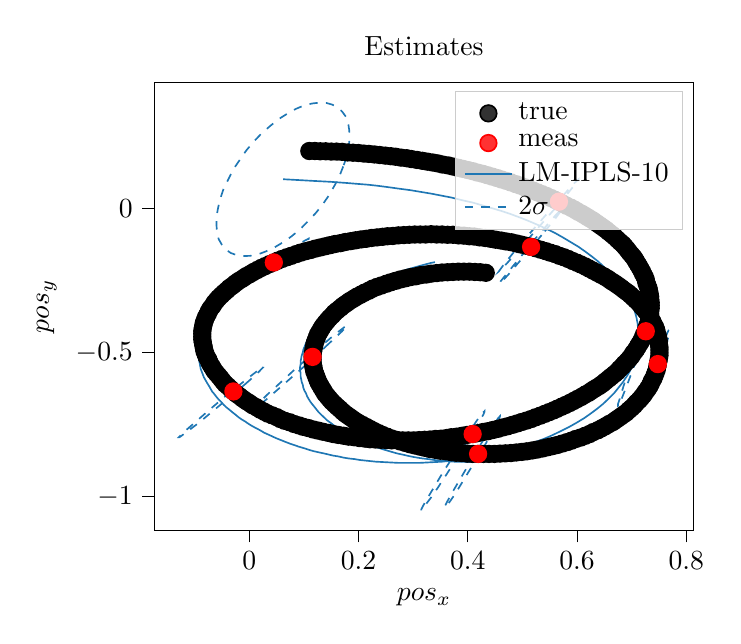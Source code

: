 % This file was created by tikzplotlib v0.9.8.
\begin{tikzpicture}

\definecolor{color0}{rgb}{0.122,0.467,0.706}

\begin{axis}[
legend cell align={left},
legend style={fill opacity=0.8, draw opacity=1, text opacity=1, draw=white!80!black},
tick align=outside,
tick pos=left,
title={Estimates},
x grid style={white!69.02!black},
xlabel={\(\displaystyle pos_x\)},
xmin=-0.174, xmax=0.814,
xtick style={color=black},
y grid style={white!69.02!black},
ylabel={\(\displaystyle pos_y\)},
ymin=-1.118, ymax=0.439,
ytick style={color=black}
]
\addplot [semithick, black, mark=*, mark size=3, mark options={solid}, only marks]
table {%
0.11 0.2
0.12 0.2
0.13 0.199
0.14 0.199
0.15 0.198
0.16 0.198
0.17 0.197
0.18 0.195
0.19 0.194
0.2 0.193
0.21 0.191
0.219 0.19
0.229 0.188
0.239 0.186
0.249 0.184
0.259 0.182
0.268 0.18
0.278 0.177
0.288 0.175
0.297 0.172
0.307 0.169
0.317 0.166
0.326 0.163
0.336 0.16
0.345 0.157
0.354 0.153
0.364 0.15
0.373 0.146
0.382 0.142
0.391 0.138
0.4 0.134
0.409 0.13
0.418 0.125
0.427 0.121
0.436 0.116
0.445 0.111
0.454 0.106
0.462 0.101
0.471 0.096
0.479 0.091
0.488 0.085
0.496 0.08
0.504 0.074
0.512 0.068
0.52 0.062
0.528 0.056
0.536 0.05
0.544 0.044
0.552 0.037
0.559 0.031
0.567 0.024
0.574 0.017
0.581 0.01
0.589 0.003
0.596 -0.004
0.602 -0.011
0.609 -0.018
0.616 -0.026
0.622 -0.033
0.629 -0.041
0.635 -0.049
0.641 -0.057
0.647 -0.065
0.653 -0.073
0.658 -0.081
0.664 -0.09
0.669 -0.098
0.674 -0.107
0.679 -0.116
0.684 -0.124
0.688 -0.133
0.692 -0.142
0.696 -0.152
0.7 -0.161
0.704 -0.17
0.707 -0.179
0.71 -0.189
0.713 -0.198
0.716 -0.208
0.719 -0.218
0.721 -0.227
0.724 -0.237
0.726 -0.247
0.727 -0.257
0.729 -0.267
0.731 -0.277
0.732 -0.286
0.733 -0.296
0.734 -0.306
0.734 -0.316
0.735 -0.326
0.735 -0.336
0.735 -0.346
0.734 -0.356
0.734 -0.366
0.733 -0.376
0.732 -0.386
0.731 -0.396
0.729 -0.406
0.727 -0.416
0.726 -0.426
0.723 -0.436
0.721 -0.445
0.719 -0.455
0.716 -0.465
0.713 -0.474
0.71 -0.484
0.707 -0.493
0.703 -0.502
0.7 -0.512
0.696 -0.521
0.692 -0.53
0.687 -0.539
0.683 -0.548
0.678 -0.557
0.674 -0.566
0.669 -0.574
0.663 -0.583
0.658 -0.591
0.652 -0.6
0.647 -0.608
0.641 -0.616
0.634 -0.624
0.628 -0.631
0.622 -0.639
0.615 -0.646
0.608 -0.654
0.601 -0.661
0.594 -0.668
0.587 -0.675
0.579 -0.682
0.572 -0.688
0.564 -0.695
0.557 -0.701
0.549 -0.707
0.541 -0.713
0.533 -0.719
0.524 -0.725
0.516 -0.731
0.508 -0.736
0.499 -0.741
0.491 -0.746
0.482 -0.751
0.473 -0.756
0.464 -0.76
0.455 -0.765
0.446 -0.769
0.437 -0.773
0.428 -0.776
0.418 -0.78
0.409 -0.783
0.399 -0.786
0.39 -0.789
0.38 -0.792
0.37 -0.794
0.361 -0.797
0.351 -0.799
0.341 -0.8
0.331 -0.802
0.321 -0.803
0.311 -0.804
0.301 -0.805
0.291 -0.805
0.281 -0.805
0.271 -0.805
0.261 -0.805
0.251 -0.804
0.241 -0.803
0.231 -0.802
0.221 -0.801
0.212 -0.799
0.202 -0.797
0.192 -0.794
0.182 -0.792
0.173 -0.789
0.163 -0.786
0.154 -0.783
0.145 -0.779
0.135 -0.775
0.126 -0.771
0.117 -0.767
0.108 -0.762
0.099 -0.758
0.091 -0.753
0.082 -0.748
0.074 -0.742
0.065 -0.737
0.057 -0.731
0.05 -0.724
0.042 -0.718
0.034 -0.712
0.027 -0.705
0.02 -0.698
0.013 -0.69
0.006 -0.683
-0.0 -0.675
-0.006 -0.668
-0.012 -0.66
-0.018 -0.651
-0.024 -0.643
-0.029 -0.635
-0.034 -0.626
-0.039 -0.617
-0.044 -0.609
-0.048 -0.6
-0.052 -0.59
-0.056 -0.581
-0.06 -0.572
-0.064 -0.563
-0.067 -0.553
-0.07 -0.544
-0.073 -0.534
-0.075 -0.524
-0.078 -0.515
-0.08 -0.505
-0.082 -0.495
-0.083 -0.485
-0.084 -0.475
-0.085 -0.465
-0.086 -0.455
-0.086 -0.445
-0.086 -0.435
-0.086 -0.425
-0.085 -0.415
-0.084 -0.405
-0.083 -0.396
-0.081 -0.386
-0.079 -0.376
-0.076 -0.366
-0.074 -0.357
-0.071 -0.347
-0.067 -0.338
-0.064 -0.328
-0.06 -0.319
-0.056 -0.31
-0.051 -0.301
-0.046 -0.292
-0.041 -0.284
-0.036 -0.275
-0.03 -0.267
-0.025 -0.259
-0.019 -0.251
-0.012 -0.243
-0.006 -0.235
0.001 -0.228
0.008 -0.22
0.015 -0.213
0.022 -0.206
0.029 -0.2
0.037 -0.193
0.045 -0.187
0.052 -0.181
0.06 -0.175
0.069 -0.169
0.077 -0.164
0.086 -0.158
0.094 -0.153
0.103 -0.148
0.112 -0.144
0.121 -0.139
0.13 -0.135
0.139 -0.131
0.148 -0.127
0.157 -0.123
0.167 -0.12
0.176 -0.116
0.186 -0.113
0.195 -0.11
0.205 -0.107
0.214 -0.105
0.224 -0.102
0.234 -0.1
0.244 -0.098
0.253 -0.096
0.263 -0.095
0.273 -0.093
0.283 -0.092
0.293 -0.091
0.303 -0.09
0.313 -0.09
0.323 -0.09
0.333 -0.089
0.343 -0.09
0.353 -0.09
0.363 -0.091
0.373 -0.091
0.383 -0.093
0.393 -0.094
0.403 -0.096
0.412 -0.097
0.422 -0.1
0.432 -0.102
0.442 -0.105
0.451 -0.108
0.461 -0.111
0.47 -0.114
0.48 -0.117
0.489 -0.121
0.498 -0.125
0.507 -0.129
0.516 -0.133
0.525 -0.138
0.534 -0.143
0.543 -0.148
0.551 -0.153
0.56 -0.158
0.568 -0.164
0.576 -0.169
0.584 -0.175
0.592 -0.182
0.6 -0.188
0.607 -0.194
0.615 -0.201
0.622 -0.208
0.629 -0.215
0.636 -0.222
0.643 -0.229
0.65 -0.236
0.657 -0.244
0.663 -0.252
0.669 -0.259
0.675 -0.267
0.681 -0.275
0.687 -0.284
0.693 -0.292
0.698 -0.3
0.703 -0.309
0.708 -0.318
0.713 -0.327
0.717 -0.336
0.721 -0.345
0.725 -0.354
0.729 -0.363
0.732 -0.373
0.735 -0.382
0.738 -0.392
0.74 -0.401
0.743 -0.411
0.745 -0.421
0.746 -0.431
0.748 -0.441
0.749 -0.451
0.75 -0.461
0.75 -0.471
0.751 -0.481
0.751 -0.491
0.751 -0.501
0.751 -0.511
0.75 -0.521
0.749 -0.531
0.748 -0.54
0.747 -0.55
0.746 -0.56
0.744 -0.57
0.742 -0.58
0.74 -0.59
0.737 -0.599
0.735 -0.609
0.732 -0.619
0.729 -0.628
0.725 -0.638
0.722 -0.647
0.718 -0.656
0.714 -0.665
0.709 -0.674
0.705 -0.683
0.7 -0.692
0.695 -0.7
0.69 -0.709
0.684 -0.717
0.678 -0.725
0.672 -0.733
0.666 -0.741
0.659 -0.748
0.652 -0.756
0.645 -0.763
0.638 -0.77
0.63 -0.776
0.623 -0.783
0.615 -0.789
0.607 -0.795
0.598 -0.8
0.59 -0.806
0.582 -0.811
0.573 -0.816
0.564 -0.821
0.555 -0.825
0.546 -0.829
0.537 -0.833
0.527 -0.837
0.518 -0.84
0.508 -0.843
0.499 -0.845
0.489 -0.847
0.479 -0.849
0.469 -0.85
0.459 -0.851
0.449 -0.852
0.439 -0.852
0.429 -0.852
0.419 -0.852
0.409 -0.852
0.399 -0.851
0.389 -0.849
0.379 -0.848
0.37 -0.846
0.36 -0.843
0.35 -0.841
0.341 -0.838
0.331 -0.835
0.322 -0.831
0.313 -0.827
0.304 -0.823
0.295 -0.819
0.286 -0.814
0.277 -0.809
0.269 -0.803
0.26 -0.798
0.252 -0.792
0.244 -0.786
0.237 -0.78
0.229 -0.773
0.222 -0.766
0.215 -0.759
0.208 -0.752
0.201 -0.745
0.194 -0.737
0.188 -0.729
0.182 -0.721
0.176 -0.713
0.171 -0.705
0.166 -0.696
0.161 -0.688
0.156 -0.679
0.151 -0.67
0.147 -0.661
0.143 -0.652
0.139 -0.643
0.136 -0.633
0.133 -0.624
0.13 -0.614
0.127 -0.604
0.125 -0.595
0.123 -0.585
0.121 -0.575
0.119 -0.565
0.118 -0.555
0.117 -0.545
0.116 -0.535
0.116 -0.525
0.116 -0.515
0.116 -0.505
0.117 -0.495
0.118 -0.485
0.119 -0.475
0.12 -0.466
0.122 -0.456
0.124 -0.446
0.126 -0.436
0.129 -0.427
0.132 -0.417
0.135 -0.408
0.139 -0.398
0.143 -0.389
0.147 -0.38
0.152 -0.371
0.156 -0.362
0.161 -0.354
0.167 -0.345
0.172 -0.337
0.178 -0.329
0.184 -0.321
0.191 -0.313
0.197 -0.306
0.204 -0.299
0.211 -0.292
0.219 -0.285
0.226 -0.278
0.234 -0.272
0.242 -0.267
0.251 -0.261
0.259 -0.256
0.268 -0.251
0.277 -0.246
0.286 -0.242
0.295 -0.238
0.305 -0.235
0.314 -0.231
0.324 -0.229
0.333 -0.226
0.343 -0.224
0.353 -0.222
0.363 -0.221
0.373 -0.22
0.383 -0.219
0.393 -0.219
0.403 -0.219
0.413 -0.22
0.423 -0.221
0.433 -0.223
};
\addlegendentry{true}
\addplot [semithick, red, mark=*, mark size=3, mark options={solid}, only marks]
table {%
0.116 -0.515
0.726 -0.426
-0.029 -0.635
0.516 -0.133
0.419 -0.852
0.567 0.024
0.409 -0.783
0.045 -0.187
0.748 -0.54
};
\addlegendentry{meas}
\addplot [semithick, color0]
table {%
0.062 0.102
0.091 0.099
0.119 0.096
0.149 0.093
0.178 0.089
0.197 0.086
0.217 0.083
0.236 0.079
0.256 0.074
0.275 0.069
0.295 0.064
0.314 0.058
0.333 0.052
0.352 0.045
0.371 0.038
0.39 0.029
0.409 0.021
0.427 0.011
0.445 0.001
0.463 -0.009
0.48 -0.02
0.497 -0.032
0.514 -0.045
0.53 -0.058
0.546 -0.072
0.561 -0.086
0.575 -0.101
0.589 -0.117
0.603 -0.133
0.615 -0.149
0.627 -0.166
0.639 -0.184
0.649 -0.202
0.659 -0.22
0.668 -0.239
0.677 -0.258
0.684 -0.278
0.691 -0.297
0.697 -0.318
0.702 -0.338
0.706 -0.358
0.709 -0.379
0.711 -0.399
0.712 -0.42
0.713 -0.441
0.713 -0.461
0.711 -0.482
0.709 -0.503
0.706 -0.523
0.702 -0.544
0.697 -0.564
0.691 -0.583
0.684 -0.603
0.676 -0.622
0.668 -0.641
0.658 -0.66
0.648 -0.678
0.637 -0.695
0.625 -0.712
0.613 -0.728
0.599 -0.744
0.585 -0.759
0.57 -0.773
0.555 -0.787
0.539 -0.8
0.522 -0.812
0.505 -0.823
0.487 -0.833
0.469 -0.843
0.45 -0.851
0.431 -0.859
0.412 -0.865
0.393 -0.871
0.373 -0.875
0.353 -0.879
0.333 -0.881
0.323 -0.882
0.313 -0.883
0.302 -0.883
0.292 -0.883
0.282 -0.883
0.272 -0.883
0.262 -0.882
0.252 -0.881
0.242 -0.88
0.232 -0.879
0.222 -0.877
0.212 -0.875
0.202 -0.873
0.193 -0.87
0.183 -0.868
0.173 -0.865
0.164 -0.861
0.154 -0.858
0.145 -0.854
0.136 -0.85
0.126 -0.846
0.117 -0.842
0.108 -0.837
0.1 -0.832
0.091 -0.827
0.082 -0.821
0.074 -0.816
0.066 -0.81
0.058 -0.804
0.05 -0.798
0.042 -0.791
0.034 -0.784
0.027 -0.778
0.02 -0.77
0.013 -0.763
0.006 -0.756
-0.001 -0.748
-0.007 -0.74
-0.014 -0.732
-0.02 -0.724
-0.025 -0.716
-0.031 -0.707
-0.036 -0.699
-0.042 -0.69
-0.047 -0.681
-0.051 -0.672
-0.056 -0.663
-0.06 -0.654
-0.064 -0.644
-0.068 -0.635
-0.071 -0.625
-0.074 -0.615
-0.077 -0.606
-0.08 -0.596
-0.083 -0.586
-0.085 -0.576
-0.087 -0.566
-0.089 -0.556
-0.09 -0.545
-0.091 -0.535
-0.092 -0.525
-0.093 -0.515
-0.093 -0.504
-0.094 -0.494
-0.093 -0.484
-0.093 -0.473
-0.092 -0.463
-0.092 -0.453
-0.09 -0.442
-0.089 -0.432
-0.087 -0.422
-0.085 -0.412
-0.083 -0.402
-0.081 -0.392
-0.078 -0.382
-0.075 -0.372
-0.072 -0.362
-0.068 -0.352
-0.064 -0.342
-0.06 -0.333
-0.056 -0.323
-0.052 -0.314
-0.047 -0.305
-0.042 -0.295
-0.037 -0.287
-0.032 -0.278
-0.026 -0.269
-0.02 -0.26
-0.014 -0.252
-0.008 -0.244
-0.001 -0.236
0.005 -0.228
0.012 -0.22
0.019 -0.212
0.027 -0.205
0.034 -0.198
0.042 -0.191
0.05 -0.184
0.058 -0.178
0.066 -0.171
0.074 -0.165
0.083 -0.159
0.091 -0.153
0.1 -0.148
0.109 -0.143
0.118 -0.138
0.136 -0.128
0.155 -0.12
0.175 -0.112
0.194 -0.106
0.214 -0.1
0.234 -0.095
0.255 -0.091
0.275 -0.089
0.296 -0.087
0.316 -0.086
0.337 -0.086
0.358 -0.087
0.378 -0.089
0.399 -0.092
0.419 -0.096
0.439 -0.101
0.459 -0.107
0.478 -0.114
0.497 -0.122
0.516 -0.13
0.534 -0.14
0.552 -0.15
0.569 -0.161
0.586 -0.173
0.602 -0.186
0.617 -0.199
0.632 -0.214
0.646 -0.229
0.659 -0.244
0.672 -0.261
0.683 -0.277
0.694 -0.295
0.704 -0.313
0.713 -0.331
0.721 -0.35
0.729 -0.369
0.735 -0.389
0.74 -0.408
0.744 -0.428
0.746 -0.439
0.748 -0.449
0.749 -0.459
0.75 -0.469
0.751 -0.479
0.751 -0.49
0.751 -0.5
0.751 -0.51
0.751 -0.52
0.75 -0.531
0.75 -0.541
0.748 -0.551
0.747 -0.561
0.746 -0.572
0.744 -0.582
0.742 -0.592
0.739 -0.602
0.736 -0.612
0.734 -0.622
0.73 -0.631
0.727 -0.641
0.723 -0.651
0.719 -0.66
0.715 -0.67
0.711 -0.679
0.706 -0.688
0.701 -0.697
0.696 -0.706
0.69 -0.715
0.685 -0.724
0.679 -0.732
0.673 -0.74
0.666 -0.749
0.66 -0.757
0.653 -0.764
0.646 -0.772
0.639 -0.779
0.631 -0.787
0.624 -0.793
0.616 -0.8
0.608 -0.807
0.6 -0.813
0.591 -0.819
0.583 -0.825
0.574 -0.83
0.565 -0.836
0.556 -0.841
0.547 -0.845
0.538 -0.85
0.528 -0.854
0.519 -0.858
0.509 -0.861
0.499 -0.864
0.49 -0.867
0.48 -0.87
0.47 -0.872
0.46 -0.874
0.449 -0.876
0.439 -0.877
0.429 -0.878
0.419 -0.879
0.409 -0.88
0.398 -0.88
0.388 -0.879
0.378 -0.879
0.368 -0.878
0.358 -0.876
0.348 -0.875
0.338 -0.873
0.328 -0.87
0.318 -0.868
0.308 -0.865
0.299 -0.862
0.289 -0.858
0.28 -0.854
0.27 -0.85
0.261 -0.845
0.252 -0.84
0.243 -0.835
0.235 -0.83
0.226 -0.824
0.218 -0.818
0.21 -0.812
0.202 -0.805
0.195 -0.798
0.188 -0.791
0.18 -0.784
0.174 -0.777
0.167 -0.769
0.161 -0.761
0.155 -0.753
0.149 -0.744
0.143 -0.736
0.138 -0.727
0.133 -0.718
0.128 -0.709
0.124 -0.7
0.12 -0.69
0.116 -0.681
0.112 -0.671
0.109 -0.662
0.106 -0.652
0.104 -0.642
0.101 -0.632
0.099 -0.622
0.098 -0.612
0.096 -0.602
0.095 -0.592
0.094 -0.582
0.094 -0.571
0.093 -0.561
0.093 -0.551
0.094 -0.541
0.094 -0.531
0.095 -0.521
0.096 -0.511
0.098 -0.5
0.099 -0.49
0.101 -0.481
0.103 -0.471
0.108 -0.451
0.114 -0.432
0.121 -0.413
0.129 -0.395
0.138 -0.377
0.147 -0.359
0.157 -0.343
0.168 -0.326
0.18 -0.311
0.192 -0.296
0.205 -0.282
0.218 -0.268
0.231 -0.255
0.245 -0.243
0.259 -0.232
0.274 -0.222
0.288 -0.212
0.303 -0.204
0.318 -0.196
0.332 -0.189
0.34 -0.186
};
\addlegendentry{LM-IPLS-10}
\addplot [semithick, color0, dashed, forget plot]
table {%
0.173 0.151
0.179 0.184
0.182 0.216
0.184 0.246
0.183 0.273
0.181 0.298
0.177 0.319
0.17 0.337
0.162 0.351
0.152 0.361
0.141 0.367
0.129 0.368
0.115 0.365
0.1 0.358
0.085 0.346
0.07 0.33
0.054 0.311
0.039 0.288
0.023 0.262
0.009 0.234
-0.005 0.203
-0.017 0.17
-0.029 0.137
-0.038 0.103
-0.047 0.069
-0.053 0.035
-0.057 0.003
-0.06 -0.028
-0.06 -0.057
-0.059 -0.083
-0.056 -0.106
-0.05 -0.126
-0.043 -0.142
-0.034 -0.154
-0.024 -0.161
-0.012 -0.165
0.002 -0.164
0.016 -0.159
0.03 -0.149
0.046 -0.135
0.061 -0.118
0.077 -0.097
0.093 -0.072
0.107 -0.045
0.122 -0.015
0.135 0.016
0.147 0.049
0.157 0.083
0.166 0.117
0.173 0.151
};
\addplot [semithick, color0, dashed, forget plot]
table {%
0.563 0.007
0.585 0.057
0.599 0.09
0.603 0.101
0.603 0.102
0.602 0.1
0.596 0.09
0.586 0.07
0.565 0.024
0.538 -0.033
0.51 -0.094
0.485 -0.15
0.467 -0.192
0.46 -0.21
0.457 -0.218
0.457 -0.218
0.459 -0.215
0.466 -0.202
0.477 -0.179
0.499 -0.131
0.526 -0.073
0.554 -0.012
0.563 0.007
};
\addplot [semithick, color0, dashed, forget plot]
table {%
0.715 -0.494
0.725 -0.436
0.733 -0.39
0.736 -0.37
0.737 -0.361
0.736 -0.36
0.736 -0.362
0.734 -0.366
0.73 -0.383
0.725 -0.408
0.714 -0.46
0.702 -0.521
0.691 -0.583
0.682 -0.636
0.678 -0.662
0.675 -0.679
0.675 -0.684
0.675 -0.686
0.676 -0.686
0.677 -0.683
0.68 -0.669
0.685 -0.645
0.695 -0.596
0.707 -0.535
0.715 -0.494
};
\addplot [semithick, color0, dashed, forget plot]
table {%
0.395 -0.821
0.414 -0.764
0.423 -0.734
0.429 -0.714
0.431 -0.704
0.431 -0.703
0.43 -0.705
0.427 -0.71
0.42 -0.727
0.41 -0.755
0.398 -0.79
0.376 -0.853
0.354 -0.918
0.335 -0.978
0.325 -1.01
0.318 -1.033
0.315 -1.045
0.315 -1.048
0.315 -1.047
0.317 -1.043
0.323 -1.028
0.333 -1.003
0.345 -0.97
0.366 -0.909
0.388 -0.843
0.395 -0.821
};
\addplot [semithick, color0, dashed, forget plot]
table {%
-0.007 -0.609
0.014 -0.574
0.022 -0.558
0.026 -0.55
0.026 -0.549
0.025 -0.55
0.022 -0.553
0.014 -0.565
0.001 -0.584
-0.015 -0.608
-0.044 -0.652
-0.073 -0.699
-0.099 -0.742
-0.113 -0.765
-0.123 -0.782
-0.128 -0.792
-0.129 -0.794
-0.128 -0.794
-0.126 -0.792
-0.119 -0.782
-0.107 -0.765
-0.091 -0.742
-0.064 -0.699
-0.034 -0.652
-0.007 -0.609
};
\addplot [semithick, color0, dashed, forget plot]
table {%
0.083 -0.141
0.101 -0.118
0.107 -0.108
0.109 -0.105
0.109 -0.104
0.108 -0.105
0.106 -0.107
0.098 -0.115
0.086 -0.129
0.062 -0.158
0.034 -0.193
0.006 -0.228
-0.018 -0.259
-0.034 -0.281
-0.04 -0.289
-0.04 -0.291
-0.04 -0.292
-0.038 -0.29
-0.032 -0.283
-0.021 -0.271
0.002 -0.243
0.03 -0.209
0.058 -0.174
0.083 -0.141
};
\addplot [semithick, color0, dashed, forget plot]
table {%
0.541 -0.079
0.559 -0.038
0.57 -0.01
0.573 -0.001
0.573 -0.0
0.572 -0.001
0.568 -0.009
0.56 -0.025
0.543 -0.062
0.522 -0.108
0.501 -0.158
0.481 -0.204
0.466 -0.239
0.46 -0.253
0.458 -0.26
0.459 -0.26
0.46 -0.258
0.465 -0.248
0.474 -0.23
0.491 -0.192
0.513 -0.144
0.534 -0.095
0.541 -0.079
};
\addplot [semithick, color0, dashed, forget plot]
table {%
0.755 -0.532
0.762 -0.485
0.767 -0.448
0.769 -0.431
0.769 -0.423
0.769 -0.422
0.768 -0.422
0.767 -0.425
0.764 -0.438
0.761 -0.457
0.754 -0.498
0.746 -0.546
0.738 -0.595
0.732 -0.637
0.729 -0.668
0.728 -0.678
0.728 -0.681
0.728 -0.681
0.729 -0.679
0.732 -0.669
0.735 -0.651
0.742 -0.612
0.75 -0.565
0.755 -0.532
};
\addplot [semithick, color0, dashed, forget plot]
table {%
0.428 -0.833
0.444 -0.779
0.452 -0.752
0.457 -0.732
0.459 -0.722
0.459 -0.721
0.458 -0.723
0.456 -0.727
0.45 -0.743
0.441 -0.767
0.43 -0.799
0.412 -0.856
0.393 -0.917
0.376 -0.972
0.367 -1.001
0.361 -1.023
0.358 -1.035
0.358 -1.038
0.359 -1.037
0.36 -1.034
0.366 -1.021
0.374 -0.999
0.384 -0.969
0.402 -0.913
0.422 -0.852
0.428 -0.833
};
\addplot [semithick, color0, dashed]
table {%
0.14 -0.479
0.157 -0.449
0.17 -0.426
0.177 -0.411
0.179 -0.407
0.179 -0.405
0.178 -0.406
0.176 -0.409
0.167 -0.422
0.153 -0.443
0.135 -0.472
0.115 -0.506
0.082 -0.561
0.051 -0.615
0.033 -0.646
0.02 -0.671
0.011 -0.688
0.008 -0.693
0.007 -0.696
0.008 -0.697
0.01 -0.695
0.013 -0.691
0.023 -0.676
0.038 -0.652
0.056 -0.622
0.088 -0.569
0.121 -0.514
0.14 -0.479
};
\addlegendentry{$2 \sigma$}
\end{axis}

\end{tikzpicture}
